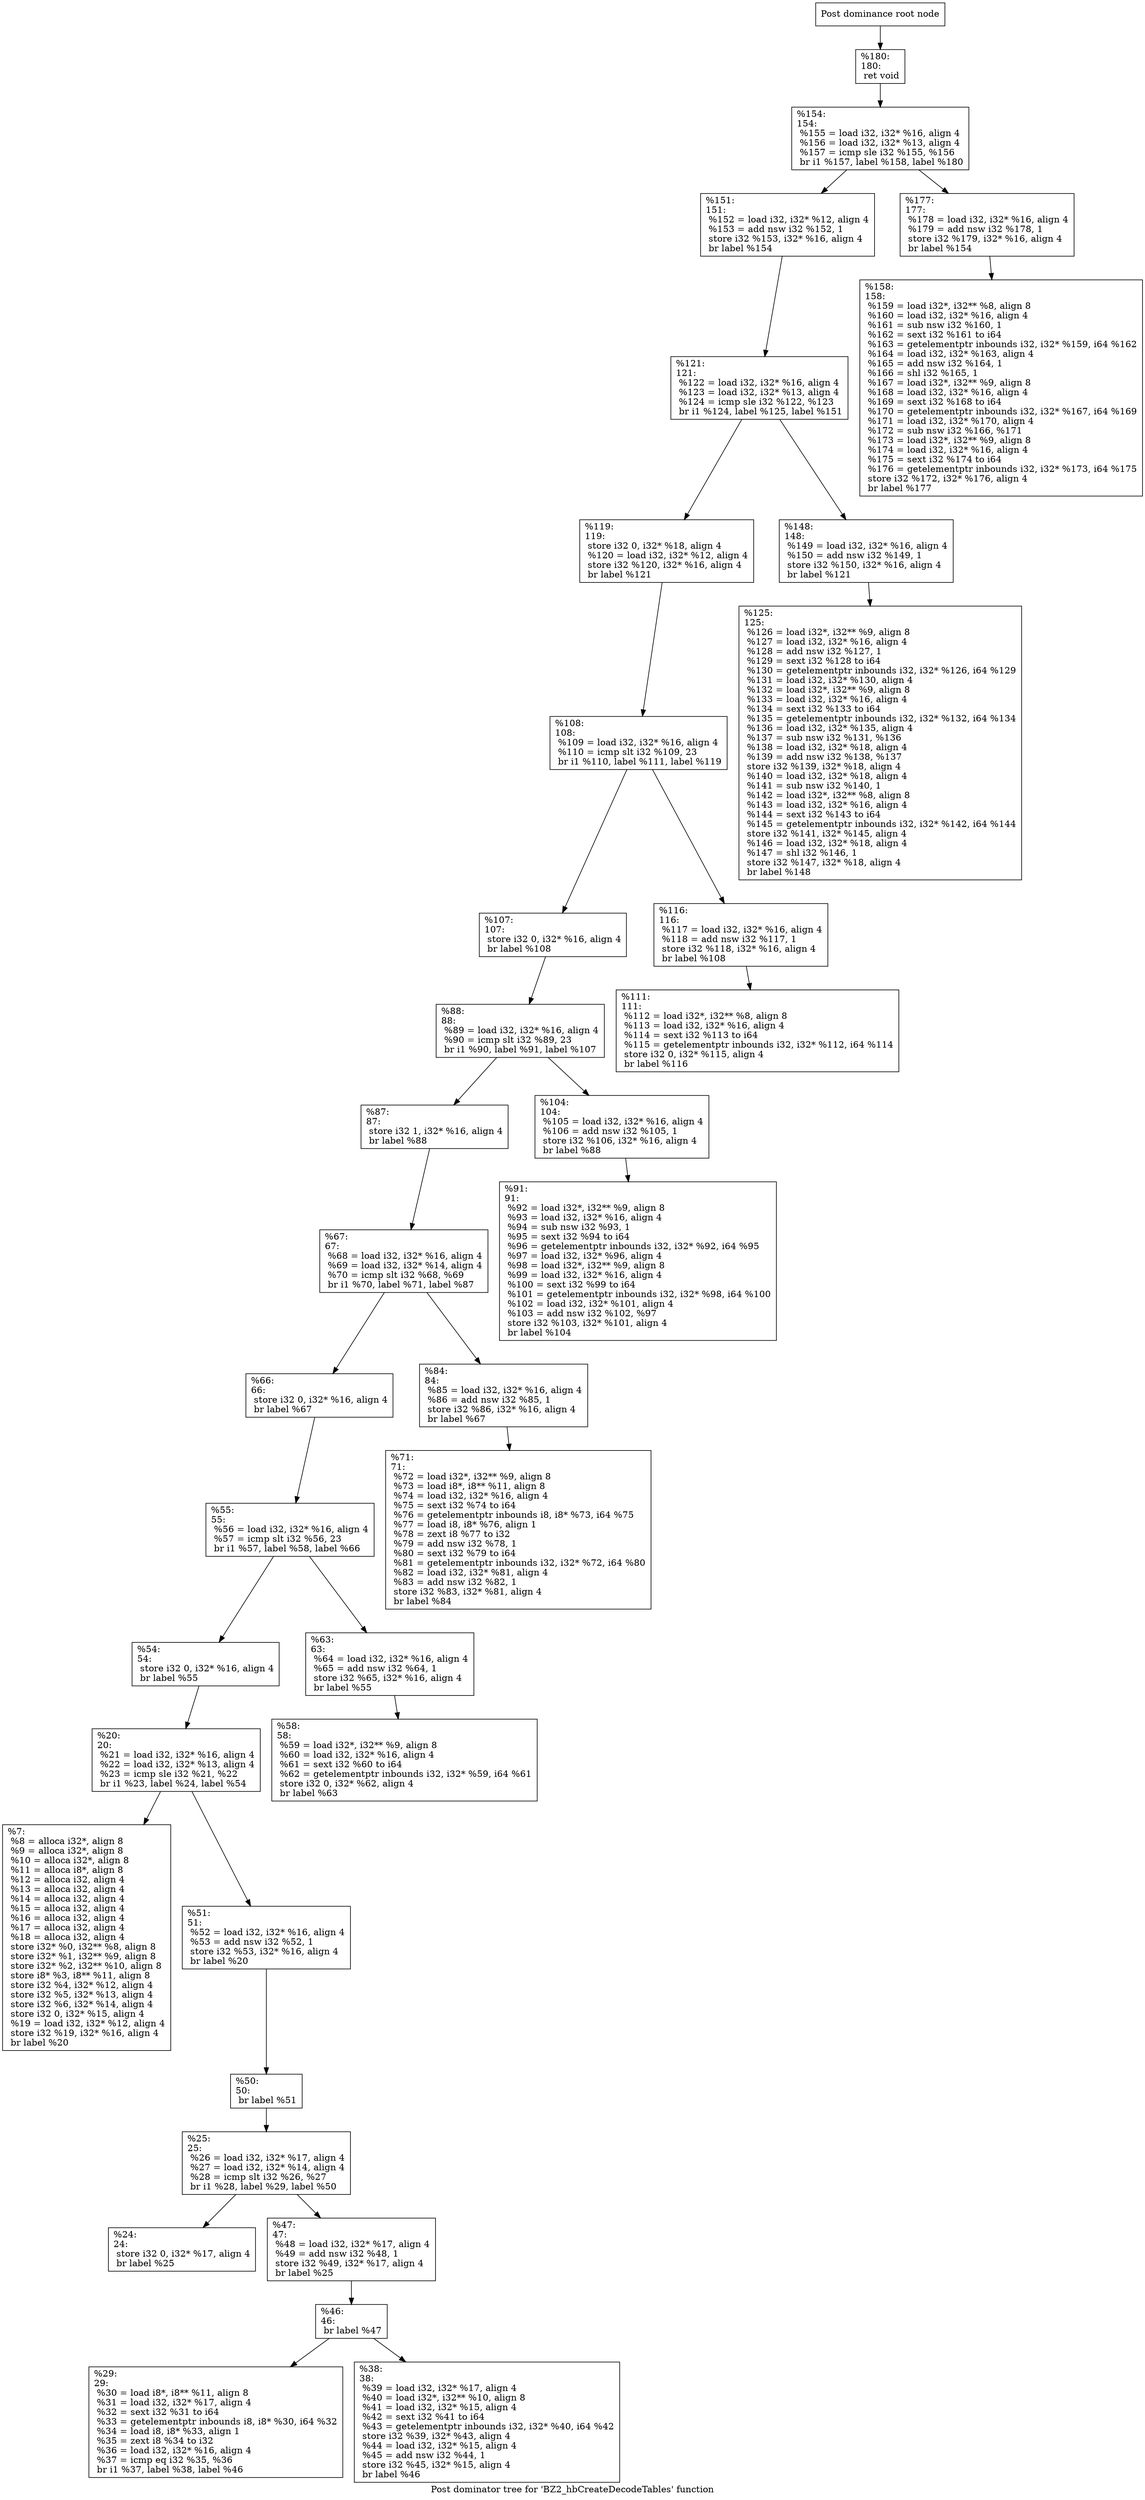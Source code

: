 digraph "Post dominator tree for 'BZ2_hbCreateDecodeTables' function" {
	label="Post dominator tree for 'BZ2_hbCreateDecodeTables' function";

	Node0x152dc80 [shape=record,label="{Post dominance root node}"];
	Node0x152dc80 -> Node0x14df870;
	Node0x14df870 [shape=record,label="{%180:\l180:                                              \l  ret void\l}"];
	Node0x14df870 -> Node0x15d4ee0;
	Node0x15d4ee0 [shape=record,label="{%154:\l154:                                              \l  %155 = load i32, i32* %16, align 4\l  %156 = load i32, i32* %13, align 4\l  %157 = icmp sle i32 %155, %156\l  br i1 %157, label %158, label %180\l}"];
	Node0x15d4ee0 -> Node0x1491350;
	Node0x15d4ee0 -> Node0x1506120;
	Node0x1491350 [shape=record,label="{%151:\l151:                                              \l  %152 = load i32, i32* %12, align 4\l  %153 = add nsw i32 %152, 1\l  store i32 %153, i32* %16, align 4\l  br label %154\l}"];
	Node0x1491350 -> Node0x15ee820;
	Node0x15ee820 [shape=record,label="{%121:\l121:                                              \l  %122 = load i32, i32* %16, align 4\l  %123 = load i32, i32* %13, align 4\l  %124 = icmp sle i32 %122, %123\l  br i1 %124, label %125, label %151\l}"];
	Node0x15ee820 -> Node0x15d8000;
	Node0x15ee820 -> Node0x15ce060;
	Node0x15d8000 [shape=record,label="{%119:\l119:                                              \l  store i32 0, i32* %18, align 4\l  %120 = load i32, i32* %12, align 4\l  store i32 %120, i32* %16, align 4\l  br label %121\l}"];
	Node0x15d8000 -> Node0x15ecfb0;
	Node0x15ecfb0 [shape=record,label="{%108:\l108:                                              \l  %109 = load i32, i32* %16, align 4\l  %110 = icmp slt i32 %109, 23\l  br i1 %110, label %111, label %119\l}"];
	Node0x15ecfb0 -> Node0x1484240;
	Node0x15ecfb0 -> Node0x15eed00;
	Node0x1484240 [shape=record,label="{%107:\l107:                                              \l  store i32 0, i32* %16, align 4\l  br label %108\l}"];
	Node0x1484240 -> Node0x14b3f80;
	Node0x14b3f80 [shape=record,label="{%88:\l88:                                               \l  %89 = load i32, i32* %16, align 4\l  %90 = icmp slt i32 %89, 23\l  br i1 %90, label %91, label %107\l}"];
	Node0x14b3f80 -> Node0x15ce920;
	Node0x14b3f80 -> Node0x1514490;
	Node0x15ce920 [shape=record,label="{%87:\l87:                                               \l  store i32 1, i32* %16, align 4\l  br label %88\l}"];
	Node0x15ce920 -> Node0x147c400;
	Node0x147c400 [shape=record,label="{%67:\l67:                                               \l  %68 = load i32, i32* %16, align 4\l  %69 = load i32, i32* %14, align 4\l  %70 = icmp slt i32 %68, %69\l  br i1 %70, label %71, label %87\l}"];
	Node0x147c400 -> Node0x15e6d00;
	Node0x147c400 -> Node0x1555730;
	Node0x15e6d00 [shape=record,label="{%66:\l66:                                               \l  store i32 0, i32* %16, align 4\l  br label %67\l}"];
	Node0x15e6d00 -> Node0x12f8490;
	Node0x12f8490 [shape=record,label="{%55:\l55:                                               \l  %56 = load i32, i32* %16, align 4\l  %57 = icmp slt i32 %56, 23\l  br i1 %57, label %58, label %66\l}"];
	Node0x12f8490 -> Node0x1563670;
	Node0x12f8490 -> Node0x15443a0;
	Node0x1563670 [shape=record,label="{%54:\l54:                                               \l  store i32 0, i32* %16, align 4\l  br label %55\l}"];
	Node0x1563670 -> Node0x13863e0;
	Node0x13863e0 [shape=record,label="{%20:\l20:                                               \l  %21 = load i32, i32* %16, align 4\l  %22 = load i32, i32* %13, align 4\l  %23 = icmp sle i32 %21, %22\l  br i1 %23, label %24, label %54\l}"];
	Node0x13863e0 -> Node0x139a400;
	Node0x13863e0 -> Node0x1521790;
	Node0x139a400 [shape=record,label="{%7:\l  %8 = alloca i32*, align 8\l  %9 = alloca i32*, align 8\l  %10 = alloca i32*, align 8\l  %11 = alloca i8*, align 8\l  %12 = alloca i32, align 4\l  %13 = alloca i32, align 4\l  %14 = alloca i32, align 4\l  %15 = alloca i32, align 4\l  %16 = alloca i32, align 4\l  %17 = alloca i32, align 4\l  %18 = alloca i32, align 4\l  store i32* %0, i32** %8, align 8\l  store i32* %1, i32** %9, align 8\l  store i32* %2, i32** %10, align 8\l  store i8* %3, i8** %11, align 8\l  store i32 %4, i32* %12, align 4\l  store i32 %5, i32* %13, align 4\l  store i32 %6, i32* %14, align 4\l  store i32 0, i32* %15, align 4\l  %19 = load i32, i32* %12, align 4\l  store i32 %19, i32* %16, align 4\l  br label %20\l}"];
	Node0x1521790 [shape=record,label="{%51:\l51:                                               \l  %52 = load i32, i32* %16, align 4\l  %53 = add nsw i32 %52, 1\l  store i32 %53, i32* %16, align 4\l  br label %20\l}"];
	Node0x1521790 -> Node0x14f3fc0;
	Node0x14f3fc0 [shape=record,label="{%50:\l50:                                               \l  br label %51\l}"];
	Node0x14f3fc0 -> Node0x1455780;
	Node0x1455780 [shape=record,label="{%25:\l25:                                               \l  %26 = load i32, i32* %17, align 4\l  %27 = load i32, i32* %14, align 4\l  %28 = icmp slt i32 %26, %27\l  br i1 %28, label %29, label %50\l}"];
	Node0x1455780 -> Node0x14fd180;
	Node0x1455780 -> Node0x15182b0;
	Node0x14fd180 [shape=record,label="{%24:\l24:                                               \l  store i32 0, i32* %17, align 4\l  br label %25\l}"];
	Node0x15182b0 [shape=record,label="{%47:\l47:                                               \l  %48 = load i32, i32* %17, align 4\l  %49 = add nsw i32 %48, 1\l  store i32 %49, i32* %17, align 4\l  br label %25\l}"];
	Node0x15182b0 -> Node0x149bfb0;
	Node0x149bfb0 [shape=record,label="{%46:\l46:                                               \l  br label %47\l}"];
	Node0x149bfb0 -> Node0x12f9750;
	Node0x149bfb0 -> Node0x155ee20;
	Node0x12f9750 [shape=record,label="{%29:\l29:                                               \l  %30 = load i8*, i8** %11, align 8\l  %31 = load i32, i32* %17, align 4\l  %32 = sext i32 %31 to i64\l  %33 = getelementptr inbounds i8, i8* %30, i64 %32\l  %34 = load i8, i8* %33, align 1\l  %35 = zext i8 %34 to i32\l  %36 = load i32, i32* %16, align 4\l  %37 = icmp eq i32 %35, %36\l  br i1 %37, label %38, label %46\l}"];
	Node0x155ee20 [shape=record,label="{%38:\l38:                                               \l  %39 = load i32, i32* %17, align 4\l  %40 = load i32*, i32** %10, align 8\l  %41 = load i32, i32* %15, align 4\l  %42 = sext i32 %41 to i64\l  %43 = getelementptr inbounds i32, i32* %40, i64 %42\l  store i32 %39, i32* %43, align 4\l  %44 = load i32, i32* %15, align 4\l  %45 = add nsw i32 %44, 1\l  store i32 %45, i32* %15, align 4\l  br label %46\l}"];
	Node0x15443a0 [shape=record,label="{%63:\l63:                                               \l  %64 = load i32, i32* %16, align 4\l  %65 = add nsw i32 %64, 1\l  store i32 %65, i32* %16, align 4\l  br label %55\l}"];
	Node0x15443a0 -> Node0x15e76e0;
	Node0x15e76e0 [shape=record,label="{%58:\l58:                                               \l  %59 = load i32*, i32** %9, align 8\l  %60 = load i32, i32* %16, align 4\l  %61 = sext i32 %60 to i64\l  %62 = getelementptr inbounds i32, i32* %59, i64 %61\l  store i32 0, i32* %62, align 4\l  br label %63\l}"];
	Node0x1555730 [shape=record,label="{%84:\l84:                                               \l  %85 = load i32, i32* %16, align 4\l  %86 = add nsw i32 %85, 1\l  store i32 %86, i32* %16, align 4\l  br label %67\l}"];
	Node0x1555730 -> Node0x138b0c0;
	Node0x138b0c0 [shape=record,label="{%71:\l71:                                               \l  %72 = load i32*, i32** %9, align 8\l  %73 = load i8*, i8** %11, align 8\l  %74 = load i32, i32* %16, align 4\l  %75 = sext i32 %74 to i64\l  %76 = getelementptr inbounds i8, i8* %73, i64 %75\l  %77 = load i8, i8* %76, align 1\l  %78 = zext i8 %77 to i32\l  %79 = add nsw i32 %78, 1\l  %80 = sext i32 %79 to i64\l  %81 = getelementptr inbounds i32, i32* %72, i64 %80\l  %82 = load i32, i32* %81, align 4\l  %83 = add nsw i32 %82, 1\l  store i32 %83, i32* %81, align 4\l  br label %84\l}"];
	Node0x1514490 [shape=record,label="{%104:\l104:                                              \l  %105 = load i32, i32* %16, align 4\l  %106 = add nsw i32 %105, 1\l  store i32 %106, i32* %16, align 4\l  br label %88\l}"];
	Node0x1514490 -> Node0x15dec10;
	Node0x15dec10 [shape=record,label="{%91:\l91:                                               \l  %92 = load i32*, i32** %9, align 8\l  %93 = load i32, i32* %16, align 4\l  %94 = sub nsw i32 %93, 1\l  %95 = sext i32 %94 to i64\l  %96 = getelementptr inbounds i32, i32* %92, i64 %95\l  %97 = load i32, i32* %96, align 4\l  %98 = load i32*, i32** %9, align 8\l  %99 = load i32, i32* %16, align 4\l  %100 = sext i32 %99 to i64\l  %101 = getelementptr inbounds i32, i32* %98, i64 %100\l  %102 = load i32, i32* %101, align 4\l  %103 = add nsw i32 %102, %97\l  store i32 %103, i32* %101, align 4\l  br label %104\l}"];
	Node0x15eed00 [shape=record,label="{%116:\l116:                                              \l  %117 = load i32, i32* %16, align 4\l  %118 = add nsw i32 %117, 1\l  store i32 %118, i32* %16, align 4\l  br label %108\l}"];
	Node0x15eed00 -> Node0x1376ce0;
	Node0x1376ce0 [shape=record,label="{%111:\l111:                                              \l  %112 = load i32*, i32** %8, align 8\l  %113 = load i32, i32* %16, align 4\l  %114 = sext i32 %113 to i64\l  %115 = getelementptr inbounds i32, i32* %112, i64 %114\l  store i32 0, i32* %115, align 4\l  br label %116\l}"];
	Node0x15ce060 [shape=record,label="{%148:\l148:                                              \l  %149 = load i32, i32* %16, align 4\l  %150 = add nsw i32 %149, 1\l  store i32 %150, i32* %16, align 4\l  br label %121\l}"];
	Node0x15ce060 -> Node0x1482810;
	Node0x1482810 [shape=record,label="{%125:\l125:                                              \l  %126 = load i32*, i32** %9, align 8\l  %127 = load i32, i32* %16, align 4\l  %128 = add nsw i32 %127, 1\l  %129 = sext i32 %128 to i64\l  %130 = getelementptr inbounds i32, i32* %126, i64 %129\l  %131 = load i32, i32* %130, align 4\l  %132 = load i32*, i32** %9, align 8\l  %133 = load i32, i32* %16, align 4\l  %134 = sext i32 %133 to i64\l  %135 = getelementptr inbounds i32, i32* %132, i64 %134\l  %136 = load i32, i32* %135, align 4\l  %137 = sub nsw i32 %131, %136\l  %138 = load i32, i32* %18, align 4\l  %139 = add nsw i32 %138, %137\l  store i32 %139, i32* %18, align 4\l  %140 = load i32, i32* %18, align 4\l  %141 = sub nsw i32 %140, 1\l  %142 = load i32*, i32** %8, align 8\l  %143 = load i32, i32* %16, align 4\l  %144 = sext i32 %143 to i64\l  %145 = getelementptr inbounds i32, i32* %142, i64 %144\l  store i32 %141, i32* %145, align 4\l  %146 = load i32, i32* %18, align 4\l  %147 = shl i32 %146, 1\l  store i32 %147, i32* %18, align 4\l  br label %148\l}"];
	Node0x1506120 [shape=record,label="{%177:\l177:                                              \l  %178 = load i32, i32* %16, align 4\l  %179 = add nsw i32 %178, 1\l  store i32 %179, i32* %16, align 4\l  br label %154\l}"];
	Node0x1506120 -> Node0x15dacd0;
	Node0x15dacd0 [shape=record,label="{%158:\l158:                                              \l  %159 = load i32*, i32** %8, align 8\l  %160 = load i32, i32* %16, align 4\l  %161 = sub nsw i32 %160, 1\l  %162 = sext i32 %161 to i64\l  %163 = getelementptr inbounds i32, i32* %159, i64 %162\l  %164 = load i32, i32* %163, align 4\l  %165 = add nsw i32 %164, 1\l  %166 = shl i32 %165, 1\l  %167 = load i32*, i32** %9, align 8\l  %168 = load i32, i32* %16, align 4\l  %169 = sext i32 %168 to i64\l  %170 = getelementptr inbounds i32, i32* %167, i64 %169\l  %171 = load i32, i32* %170, align 4\l  %172 = sub nsw i32 %166, %171\l  %173 = load i32*, i32** %9, align 8\l  %174 = load i32, i32* %16, align 4\l  %175 = sext i32 %174 to i64\l  %176 = getelementptr inbounds i32, i32* %173, i64 %175\l  store i32 %172, i32* %176, align 4\l  br label %177\l}"];
}
